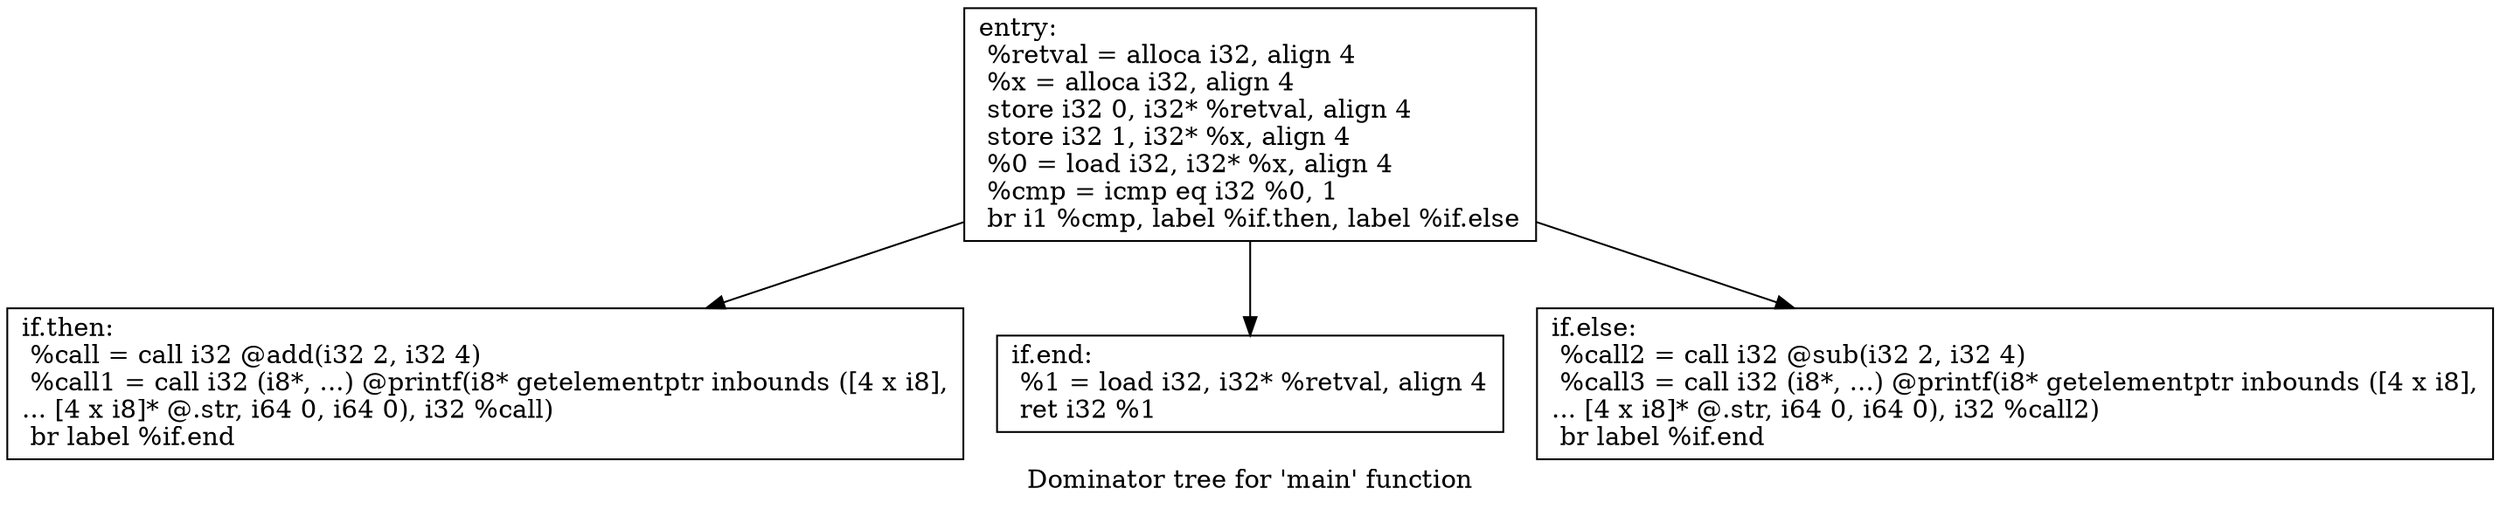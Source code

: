 digraph "Dominator tree for 'main' function" {
	label="Dominator tree for 'main' function";

	Node0x55573b6c7140 [shape=record,label="{entry:\l  %retval = alloca i32, align 4\l  %x = alloca i32, align 4\l  store i32 0, i32* %retval, align 4\l  store i32 1, i32* %x, align 4\l  %0 = load i32, i32* %x, align 4\l  %cmp = icmp eq i32 %0, 1\l  br i1 %cmp, label %if.then, label %if.else\l}"];
	Node0x55573b6c7140 -> Node0x55573b6c76b0;
	Node0x55573b6c7140 -> Node0x55573b6c3890;
	Node0x55573b6c7140 -> Node0x55573b6c38f0;
	Node0x55573b6c76b0 [shape=record,label="{if.then:                                          \l  %call = call i32 @add(i32 2, i32 4)\l  %call1 = call i32 (i8*, ...) @printf(i8* getelementptr inbounds ([4 x i8],\l... [4 x i8]* @.str, i64 0, i64 0), i32 %call)\l  br label %if.end\l}"];
	Node0x55573b6c3890 [shape=record,label="{if.end:                                           \l  %1 = load i32, i32* %retval, align 4\l  ret i32 %1\l}"];
	Node0x55573b6c38f0 [shape=record,label="{if.else:                                          \l  %call2 = call i32 @sub(i32 2, i32 4)\l  %call3 = call i32 (i8*, ...) @printf(i8* getelementptr inbounds ([4 x i8],\l... [4 x i8]* @.str, i64 0, i64 0), i32 %call2)\l  br label %if.end\l}"];
}
